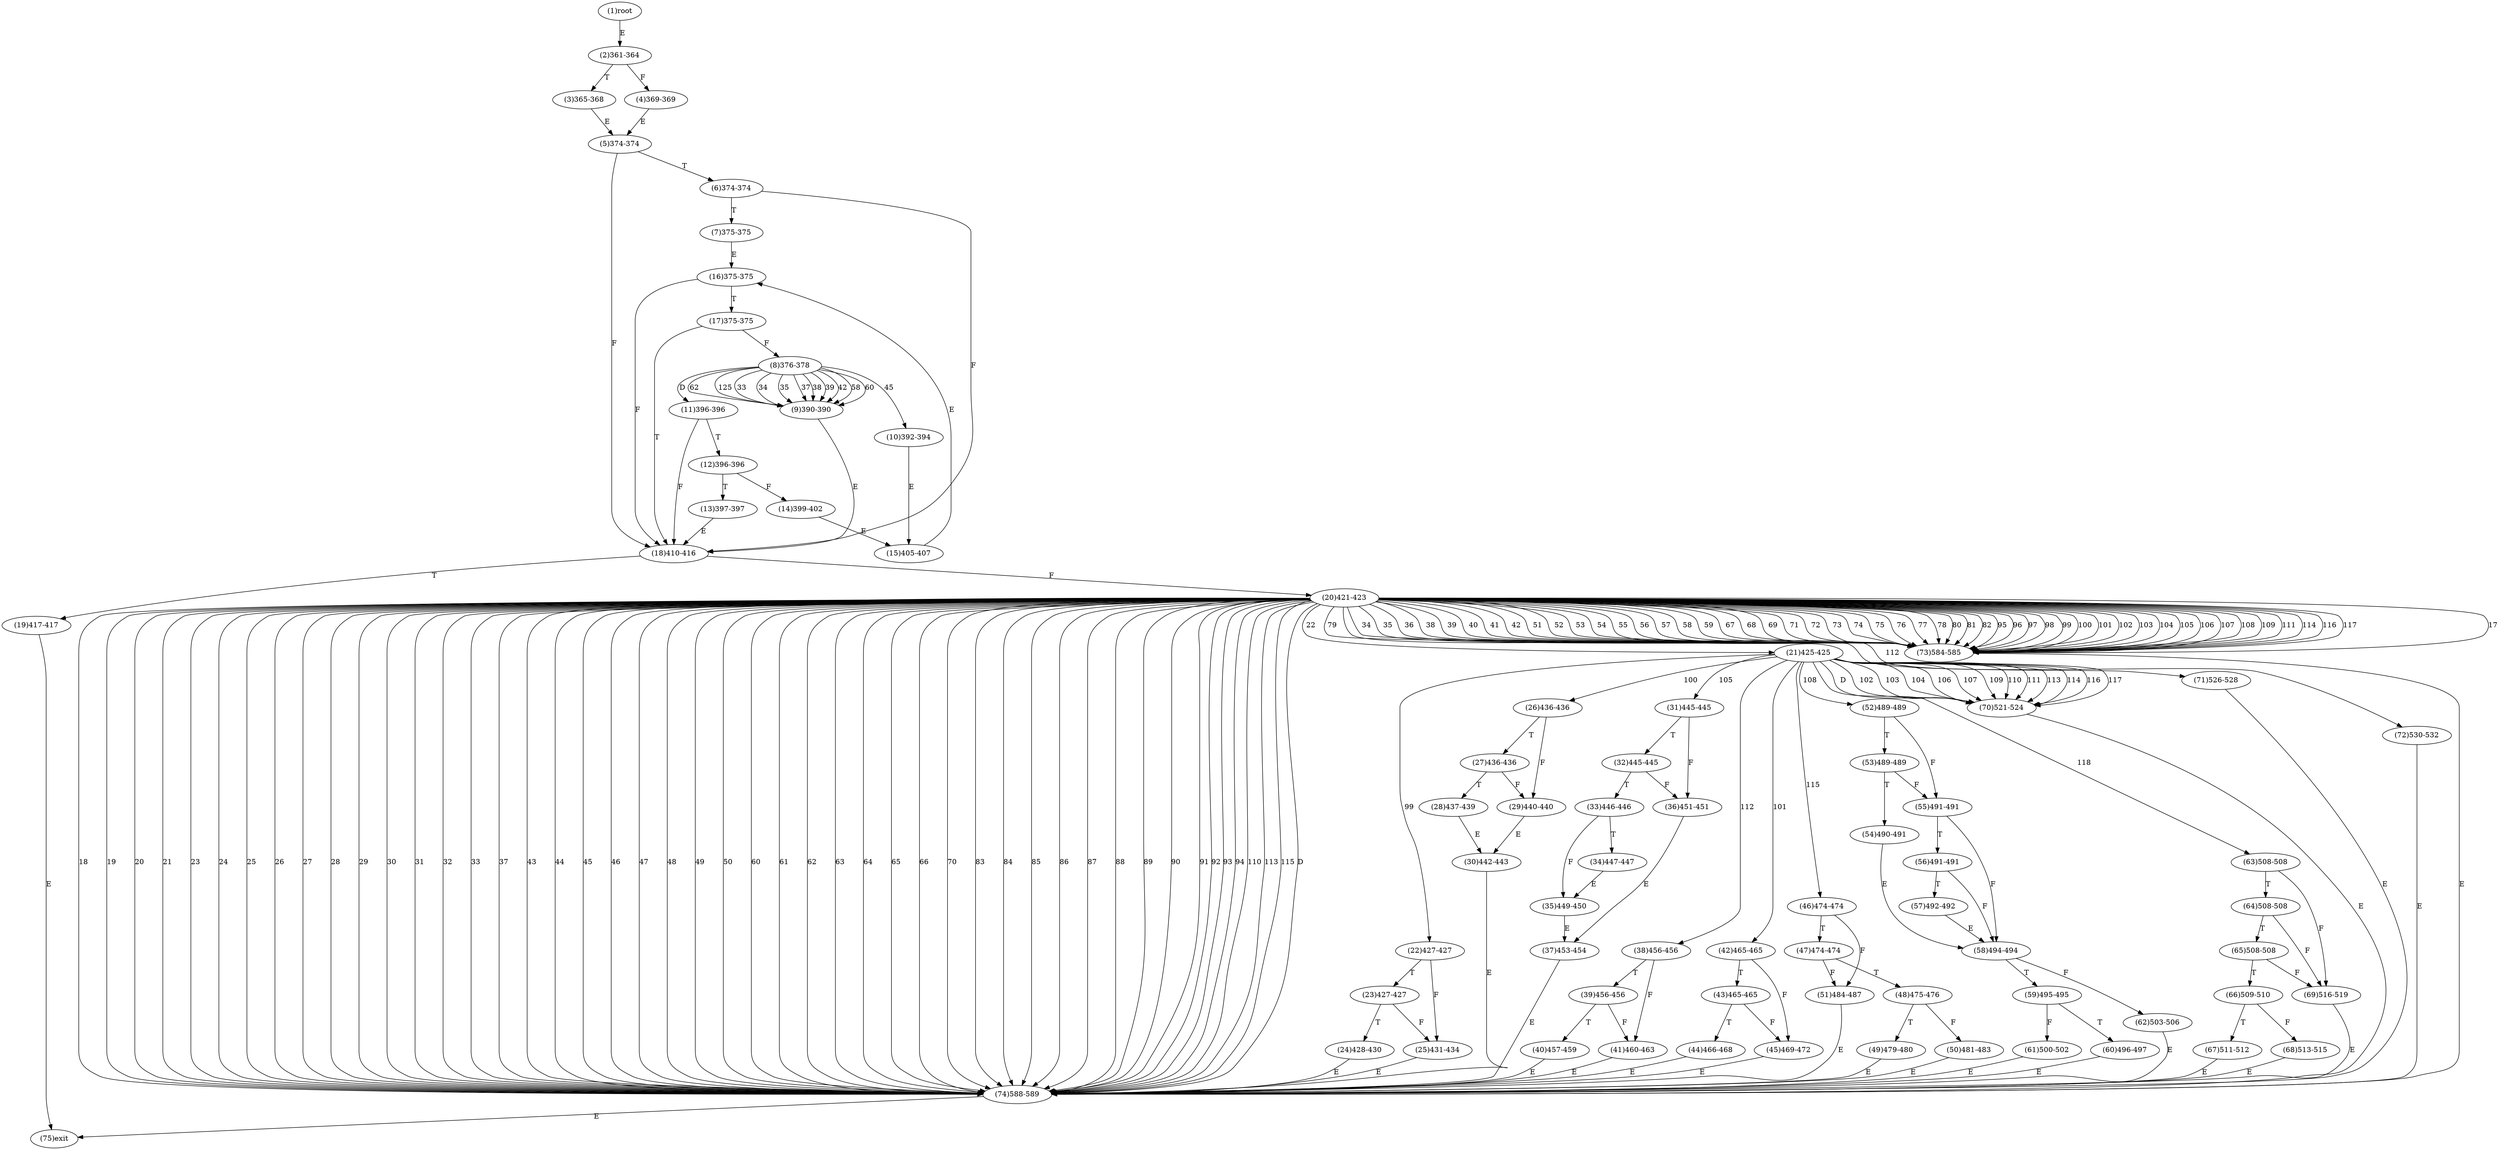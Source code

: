 digraph "" { 
1[ label="(1)root"];
2[ label="(2)361-364"];
3[ label="(3)365-368"];
4[ label="(4)369-369"];
5[ label="(5)374-374"];
6[ label="(6)374-374"];
7[ label="(7)375-375"];
8[ label="(8)376-378"];
9[ label="(9)390-390"];
10[ label="(10)392-394"];
11[ label="(11)396-396"];
12[ label="(12)396-396"];
13[ label="(13)397-397"];
14[ label="(14)399-402"];
15[ label="(15)405-407"];
17[ label="(17)375-375"];
16[ label="(16)375-375"];
19[ label="(19)417-417"];
18[ label="(18)410-416"];
21[ label="(21)425-425"];
20[ label="(20)421-423"];
23[ label="(23)427-427"];
22[ label="(22)427-427"];
25[ label="(25)431-434"];
24[ label="(24)428-430"];
27[ label="(27)436-436"];
26[ label="(26)436-436"];
29[ label="(29)440-440"];
28[ label="(28)437-439"];
31[ label="(31)445-445"];
30[ label="(30)442-443"];
34[ label="(34)447-447"];
35[ label="(35)449-450"];
32[ label="(32)445-445"];
33[ label="(33)446-446"];
38[ label="(38)456-456"];
39[ label="(39)456-456"];
36[ label="(36)451-451"];
37[ label="(37)453-454"];
42[ label="(42)465-465"];
43[ label="(43)465-465"];
40[ label="(40)457-459"];
41[ label="(41)460-463"];
46[ label="(46)474-474"];
47[ label="(47)474-474"];
44[ label="(44)466-468"];
45[ label="(45)469-472"];
51[ label="(51)484-487"];
50[ label="(50)481-483"];
49[ label="(49)479-480"];
48[ label="(48)475-476"];
55[ label="(55)491-491"];
54[ label="(54)490-491"];
53[ label="(53)489-489"];
52[ label="(52)489-489"];
59[ label="(59)495-495"];
58[ label="(58)494-494"];
57[ label="(57)492-492"];
56[ label="(56)491-491"];
63[ label="(63)508-508"];
62[ label="(62)503-506"];
61[ label="(61)500-502"];
60[ label="(60)496-497"];
68[ label="(68)513-515"];
69[ label="(69)516-519"];
70[ label="(70)521-524"];
71[ label="(71)526-528"];
64[ label="(64)508-508"];
65[ label="(65)508-508"];
66[ label="(66)509-510"];
67[ label="(67)511-512"];
72[ label="(72)530-532"];
73[ label="(73)584-585"];
74[ label="(74)588-589"];
75[ label="(75)exit"];
1->2[ label="E"];
2->4[ label="F"];
2->3[ label="T"];
3->5[ label="E"];
4->5[ label="E"];
5->18[ label="F"];
5->6[ label="T"];
6->18[ label="F"];
6->7[ label="T"];
7->16[ label="E"];
8->9[ label="33"];
8->9[ label="34"];
8->9[ label="35"];
8->9[ label="37"];
8->9[ label="38"];
8->9[ label="39"];
8->9[ label="42"];
8->10[ label="45"];
8->9[ label="58"];
8->9[ label="60"];
8->9[ label="62"];
8->9[ label="125"];
8->11[ label="D"];
9->18[ label="E"];
10->15[ label="E"];
11->18[ label="F"];
11->12[ label="T"];
12->14[ label="F"];
12->13[ label="T"];
13->18[ label="E"];
14->15[ label="E"];
15->16[ label="E"];
16->18[ label="F"];
16->17[ label="T"];
17->8[ label="F"];
17->18[ label="T"];
18->20[ label="F"];
18->19[ label="T"];
19->75[ label="E"];
20->73[ label="17"];
20->74[ label="18"];
20->74[ label="19"];
20->74[ label="20"];
20->74[ label="21"];
20->21[ label="22"];
20->74[ label="23"];
20->74[ label="24"];
20->74[ label="25"];
20->74[ label="26"];
20->74[ label="27"];
20->74[ label="28"];
20->74[ label="29"];
20->74[ label="30"];
20->74[ label="31"];
20->74[ label="32"];
20->74[ label="33"];
20->73[ label="34"];
20->73[ label="35"];
20->73[ label="36"];
20->74[ label="37"];
20->73[ label="38"];
20->73[ label="39"];
20->73[ label="40"];
20->73[ label="41"];
20->73[ label="42"];
20->74[ label="43"];
20->74[ label="44"];
20->74[ label="45"];
20->74[ label="46"];
20->74[ label="47"];
20->74[ label="48"];
20->74[ label="49"];
20->74[ label="50"];
20->73[ label="51"];
20->73[ label="52"];
20->73[ label="53"];
20->73[ label="54"];
20->73[ label="55"];
20->73[ label="56"];
20->73[ label="57"];
20->73[ label="58"];
20->73[ label="59"];
20->74[ label="60"];
20->74[ label="61"];
20->74[ label="62"];
20->74[ label="63"];
20->74[ label="64"];
20->74[ label="65"];
20->74[ label="66"];
20->73[ label="67"];
20->73[ label="68"];
20->73[ label="69"];
20->74[ label="70"];
20->73[ label="71"];
20->73[ label="72"];
20->73[ label="73"];
20->73[ label="74"];
20->73[ label="75"];
20->73[ label="76"];
20->73[ label="77"];
20->73[ label="78"];
20->71[ label="79"];
20->73[ label="80"];
20->73[ label="81"];
20->73[ label="82"];
20->74[ label="83"];
20->74[ label="84"];
20->74[ label="85"];
20->74[ label="86"];
20->74[ label="87"];
20->74[ label="88"];
20->74[ label="89"];
20->74[ label="90"];
20->74[ label="91"];
20->74[ label="92"];
20->74[ label="93"];
20->74[ label="94"];
20->73[ label="95"];
20->73[ label="96"];
20->73[ label="97"];
20->73[ label="98"];
20->73[ label="99"];
20->73[ label="100"];
20->73[ label="101"];
20->73[ label="102"];
20->73[ label="103"];
20->73[ label="104"];
20->73[ label="105"];
20->73[ label="106"];
20->73[ label="107"];
20->73[ label="108"];
20->73[ label="109"];
20->74[ label="110"];
20->73[ label="111"];
20->72[ label="112"];
20->74[ label="113"];
20->73[ label="114"];
20->74[ label="115"];
20->73[ label="116"];
20->73[ label="117"];
20->74[ label="D"];
21->22[ label="99"];
21->26[ label="100"];
21->42[ label="101"];
21->70[ label="102"];
21->70[ label="103"];
21->70[ label="104"];
21->31[ label="105"];
21->70[ label="106"];
21->70[ label="107"];
21->52[ label="108"];
21->70[ label="109"];
21->70[ label="110"];
21->70[ label="111"];
21->38[ label="112"];
21->70[ label="113"];
21->70[ label="114"];
21->46[ label="115"];
21->70[ label="116"];
21->70[ label="117"];
21->63[ label="118"];
21->70[ label="D"];
22->25[ label="F"];
22->23[ label="T"];
23->25[ label="F"];
23->24[ label="T"];
24->74[ label="E"];
25->74[ label="E"];
26->29[ label="F"];
26->27[ label="T"];
27->29[ label="F"];
27->28[ label="T"];
28->30[ label="E"];
29->30[ label="E"];
30->74[ label="E"];
31->36[ label="F"];
31->32[ label="T"];
32->36[ label="F"];
32->33[ label="T"];
33->35[ label="F"];
33->34[ label="T"];
34->35[ label="E"];
35->37[ label="E"];
36->37[ label="E"];
37->74[ label="E"];
38->41[ label="F"];
38->39[ label="T"];
39->41[ label="F"];
39->40[ label="T"];
40->74[ label="E"];
41->74[ label="E"];
42->45[ label="F"];
42->43[ label="T"];
43->45[ label="F"];
43->44[ label="T"];
44->74[ label="E"];
45->74[ label="E"];
46->51[ label="F"];
46->47[ label="T"];
47->51[ label="F"];
47->48[ label="T"];
48->50[ label="F"];
48->49[ label="T"];
49->74[ label="E"];
50->74[ label="E"];
51->74[ label="E"];
52->55[ label="F"];
52->53[ label="T"];
53->55[ label="F"];
53->54[ label="T"];
54->58[ label="E"];
55->58[ label="F"];
55->56[ label="T"];
56->58[ label="F"];
56->57[ label="T"];
57->58[ label="E"];
58->62[ label="F"];
58->59[ label="T"];
59->61[ label="F"];
59->60[ label="T"];
60->74[ label="E"];
61->74[ label="E"];
62->74[ label="E"];
63->69[ label="F"];
63->64[ label="T"];
64->69[ label="F"];
64->65[ label="T"];
65->69[ label="F"];
65->66[ label="T"];
66->68[ label="F"];
66->67[ label="T"];
67->74[ label="E"];
68->74[ label="E"];
69->74[ label="E"];
70->74[ label="E"];
71->74[ label="E"];
72->74[ label="E"];
73->74[ label="E"];
74->75[ label="E"];
}